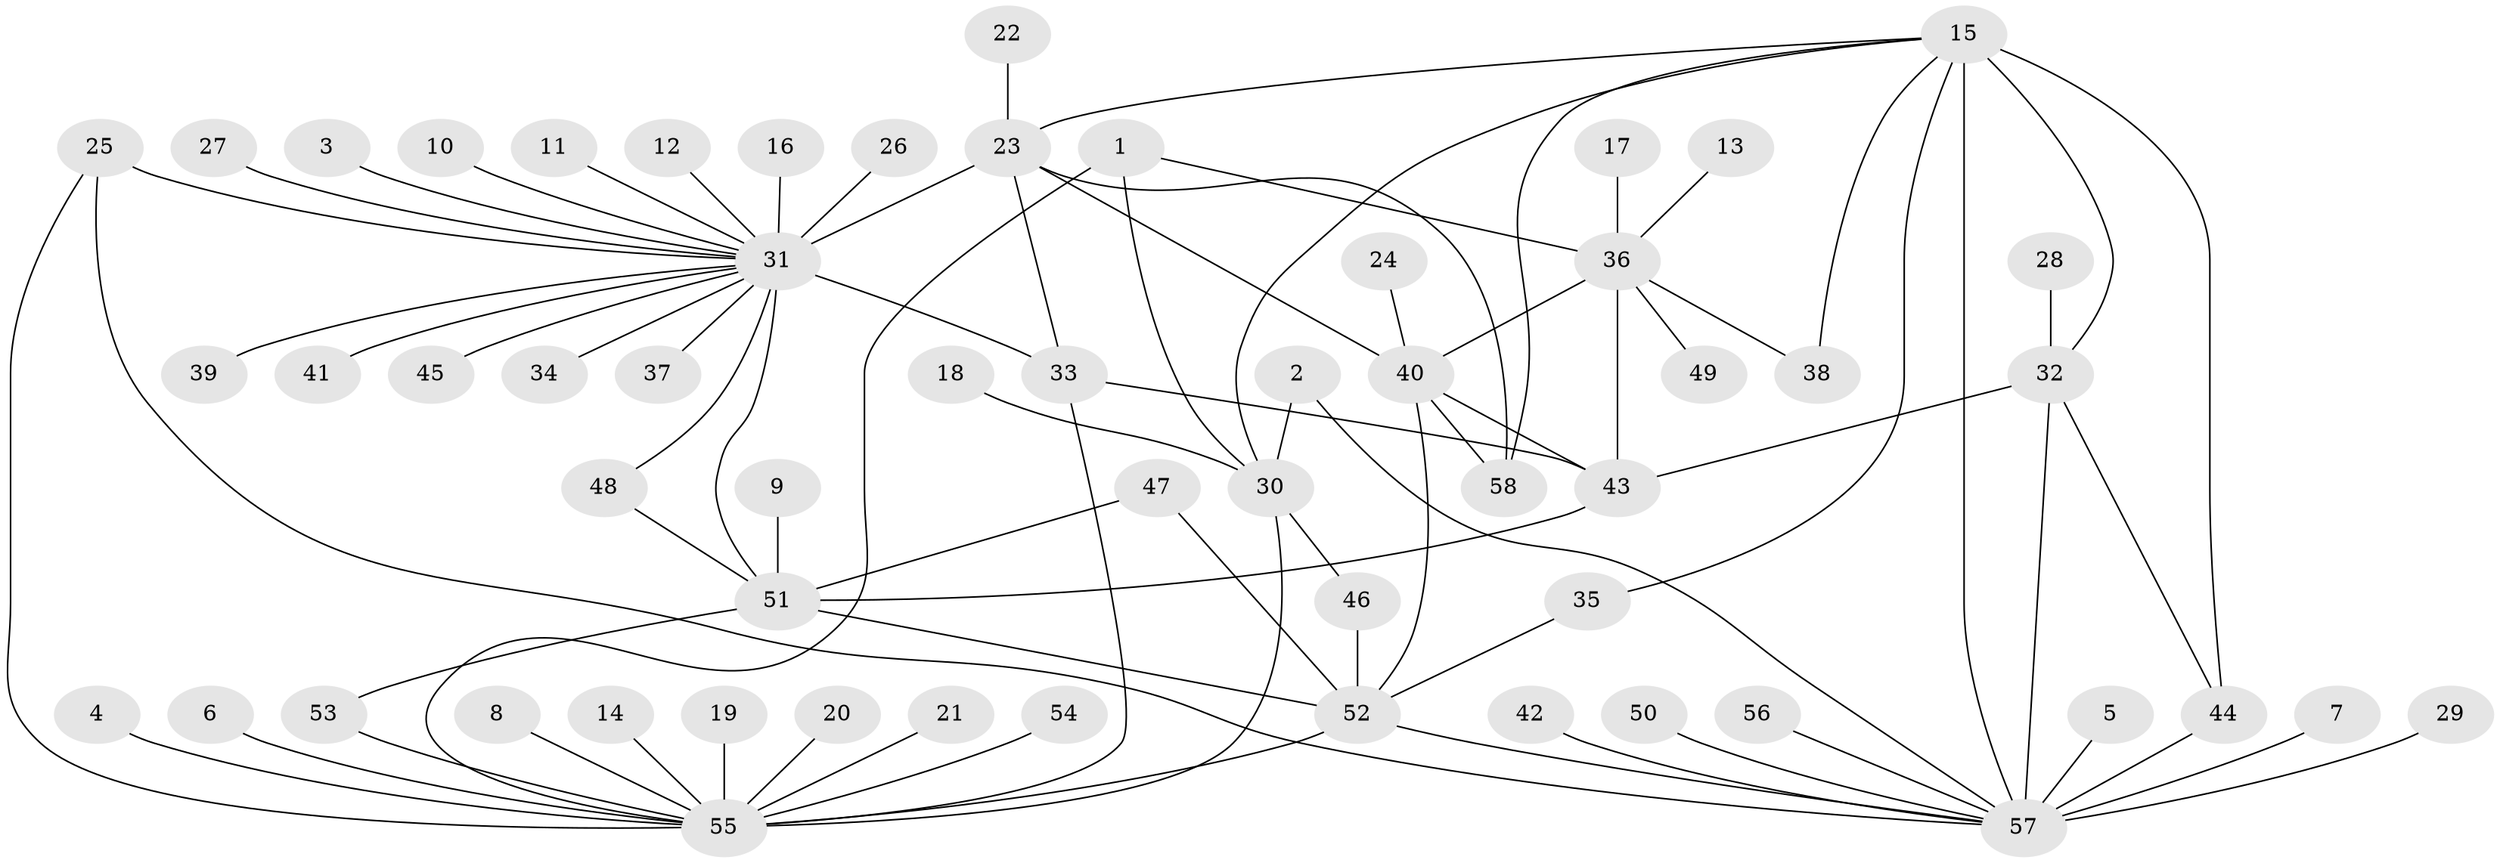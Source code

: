 // original degree distribution, {10: 0.041666666666666664, 12: 0.041666666666666664, 9: 0.034722222222222224, 8: 0.041666666666666664, 7: 0.034722222222222224, 13: 0.013888888888888888, 11: 0.020833333333333332, 6: 0.006944444444444444, 14: 0.006944444444444444, 2: 0.14583333333333334, 1: 0.5902777777777778, 3: 0.013888888888888888, 4: 0.006944444444444444}
// Generated by graph-tools (version 1.1) at 2025/37/03/04/25 23:37:35]
// undirected, 58 vertices, 82 edges
graph export_dot {
  node [color=gray90,style=filled];
  1;
  2;
  3;
  4;
  5;
  6;
  7;
  8;
  9;
  10;
  11;
  12;
  13;
  14;
  15;
  16;
  17;
  18;
  19;
  20;
  21;
  22;
  23;
  24;
  25;
  26;
  27;
  28;
  29;
  30;
  31;
  32;
  33;
  34;
  35;
  36;
  37;
  38;
  39;
  40;
  41;
  42;
  43;
  44;
  45;
  46;
  47;
  48;
  49;
  50;
  51;
  52;
  53;
  54;
  55;
  56;
  57;
  58;
  1 -- 30 [weight=1.0];
  1 -- 36 [weight=1.0];
  1 -- 55 [weight=5.0];
  2 -- 30 [weight=1.0];
  2 -- 57 [weight=1.0];
  3 -- 31 [weight=1.0];
  4 -- 55 [weight=1.0];
  5 -- 57 [weight=1.0];
  6 -- 55 [weight=1.0];
  7 -- 57 [weight=1.0];
  8 -- 55 [weight=1.0];
  9 -- 51 [weight=1.0];
  10 -- 31 [weight=1.0];
  11 -- 31 [weight=1.0];
  12 -- 31 [weight=1.0];
  13 -- 36 [weight=1.0];
  14 -- 55 [weight=1.0];
  15 -- 23 [weight=1.0];
  15 -- 30 [weight=1.0];
  15 -- 32 [weight=1.0];
  15 -- 35 [weight=1.0];
  15 -- 38 [weight=1.0];
  15 -- 44 [weight=1.0];
  15 -- 57 [weight=4.0];
  15 -- 58 [weight=1.0];
  16 -- 31 [weight=1.0];
  17 -- 36 [weight=1.0];
  18 -- 30 [weight=1.0];
  19 -- 55 [weight=1.0];
  20 -- 55 [weight=1.0];
  21 -- 55 [weight=1.0];
  22 -- 23 [weight=1.0];
  23 -- 31 [weight=5.0];
  23 -- 33 [weight=1.0];
  23 -- 40 [weight=1.0];
  23 -- 58 [weight=1.0];
  24 -- 40 [weight=1.0];
  25 -- 31 [weight=1.0];
  25 -- 55 [weight=1.0];
  25 -- 57 [weight=1.0];
  26 -- 31 [weight=1.0];
  27 -- 31 [weight=1.0];
  28 -- 32 [weight=1.0];
  29 -- 57 [weight=1.0];
  30 -- 46 [weight=1.0];
  30 -- 55 [weight=5.0];
  31 -- 33 [weight=5.0];
  31 -- 34 [weight=1.0];
  31 -- 37 [weight=1.0];
  31 -- 39 [weight=1.0];
  31 -- 41 [weight=1.0];
  31 -- 45 [weight=1.0];
  31 -- 48 [weight=1.0];
  31 -- 51 [weight=1.0];
  32 -- 43 [weight=1.0];
  32 -- 44 [weight=1.0];
  32 -- 57 [weight=4.0];
  33 -- 43 [weight=1.0];
  33 -- 55 [weight=2.0];
  35 -- 52 [weight=1.0];
  36 -- 38 [weight=1.0];
  36 -- 40 [weight=4.0];
  36 -- 43 [weight=8.0];
  36 -- 49 [weight=1.0];
  40 -- 43 [weight=2.0];
  40 -- 52 [weight=1.0];
  40 -- 58 [weight=1.0];
  42 -- 57 [weight=1.0];
  43 -- 51 [weight=2.0];
  44 -- 57 [weight=4.0];
  46 -- 52 [weight=1.0];
  47 -- 51 [weight=2.0];
  47 -- 52 [weight=4.0];
  48 -- 51 [weight=1.0];
  50 -- 57 [weight=1.0];
  51 -- 52 [weight=8.0];
  51 -- 53 [weight=1.0];
  52 -- 55 [weight=1.0];
  52 -- 57 [weight=1.0];
  53 -- 55 [weight=1.0];
  54 -- 55 [weight=1.0];
  56 -- 57 [weight=1.0];
}
